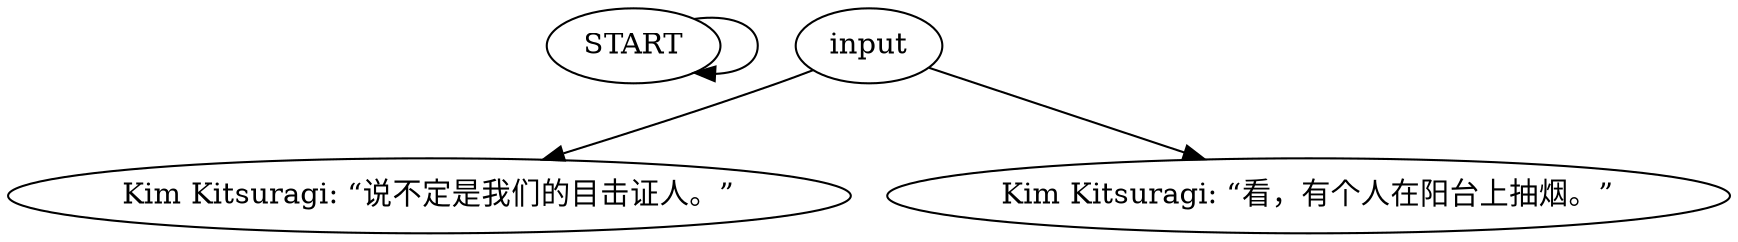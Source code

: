 # BACKYARD / KIM barks
# Kim barks when you step in the courtyard.
# ==================================================
digraph G {
	  0 [label="START"];
	  1 [label="input"];
	  2 [label="Kim Kitsuragi: “说不定是我们的目击证人。”"];
	  3 [label="Kim Kitsuragi: “看，有个人在阳台上抽烟。”"];
	  0 -> 0
	  1 -> 2
	  1 -> 3
}

